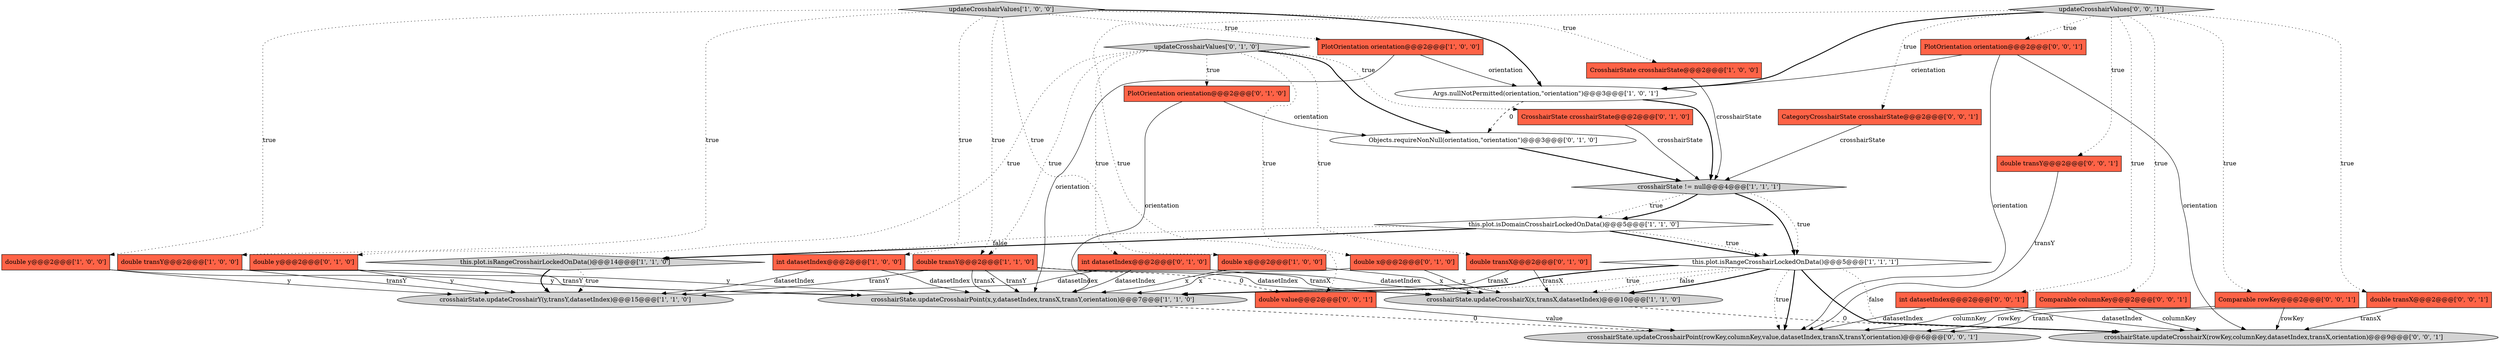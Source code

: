 digraph {
13 [style = filled, label = "crosshairState.updateCrosshairX(x,transX,datasetIndex)@@@10@@@['1', '1', '0']", fillcolor = lightgray, shape = ellipse image = "AAA0AAABBB1BBB"];
21 [style = filled, label = "Objects.requireNonNull(orientation,\"orientation\")@@@3@@@['0', '1', '0']", fillcolor = white, shape = ellipse image = "AAA1AAABBB2BBB"];
23 [style = filled, label = "double y@@@2@@@['0', '1', '0']", fillcolor = tomato, shape = box image = "AAA0AAABBB2BBB"];
26 [style = filled, label = "updateCrosshairValues['0', '0', '1']", fillcolor = lightgray, shape = diamond image = "AAA0AAABBB3BBB"];
30 [style = filled, label = "int datasetIndex@@@2@@@['0', '0', '1']", fillcolor = tomato, shape = box image = "AAA0AAABBB3BBB"];
28 [style = filled, label = "crosshairState.updateCrosshairPoint(rowKey,columnKey,value,datasetIndex,transX,transY,orientation)@@@6@@@['0', '0', '1']", fillcolor = lightgray, shape = ellipse image = "AAA0AAABBB3BBB"];
27 [style = filled, label = "Comparable columnKey@@@2@@@['0', '0', '1']", fillcolor = tomato, shape = box image = "AAA0AAABBB3BBB"];
25 [style = filled, label = "Comparable rowKey@@@2@@@['0', '0', '1']", fillcolor = tomato, shape = box image = "AAA0AAABBB3BBB"];
1 [style = filled, label = "this.plot.isDomainCrosshairLockedOnData()@@@5@@@['1', '1', '0']", fillcolor = white, shape = diamond image = "AAA0AAABBB1BBB"];
11 [style = filled, label = "double y@@@2@@@['1', '0', '0']", fillcolor = tomato, shape = box image = "AAA0AAABBB1BBB"];
15 [style = filled, label = "this.plot.isRangeCrosshairLockedOnData()@@@14@@@['1', '1', '0']", fillcolor = lightgray, shape = diamond image = "AAA0AAABBB1BBB"];
22 [style = filled, label = "updateCrosshairValues['0', '1', '0']", fillcolor = lightgray, shape = diamond image = "AAA0AAABBB2BBB"];
32 [style = filled, label = "double transX@@@2@@@['0', '0', '1']", fillcolor = tomato, shape = box image = "AAA0AAABBB3BBB"];
18 [style = filled, label = "int datasetIndex@@@2@@@['0', '1', '0']", fillcolor = tomato, shape = box image = "AAA0AAABBB2BBB"];
31 [style = filled, label = "PlotOrientation orientation@@@2@@@['0', '0', '1']", fillcolor = tomato, shape = box image = "AAA0AAABBB3BBB"];
33 [style = filled, label = "double transY@@@2@@@['0', '0', '1']", fillcolor = tomato, shape = box image = "AAA0AAABBB3BBB"];
24 [style = filled, label = "CategoryCrosshairState crosshairState@@@2@@@['0', '0', '1']", fillcolor = tomato, shape = box image = "AAA0AAABBB3BBB"];
3 [style = filled, label = "updateCrosshairValues['1', '0', '0']", fillcolor = lightgray, shape = diamond image = "AAA0AAABBB1BBB"];
5 [style = filled, label = "double transY@@@2@@@['1', '0', '0']", fillcolor = tomato, shape = box image = "AAA0AAABBB1BBB"];
7 [style = filled, label = "Args.nullNotPermitted(orientation,\"orientation\")@@@3@@@['1', '0', '1']", fillcolor = white, shape = ellipse image = "AAA0AAABBB1BBB"];
16 [style = filled, label = "double x@@@2@@@['0', '1', '0']", fillcolor = tomato, shape = box image = "AAA0AAABBB2BBB"];
12 [style = filled, label = "double transY@@@2@@@['1', '1', '0']", fillcolor = tomato, shape = box image = "AAA0AAABBB1BBB"];
19 [style = filled, label = "double transX@@@2@@@['0', '1', '0']", fillcolor = tomato, shape = box image = "AAA0AAABBB2BBB"];
6 [style = filled, label = "int datasetIndex@@@2@@@['1', '0', '0']", fillcolor = tomato, shape = box image = "AAA0AAABBB1BBB"];
14 [style = filled, label = "crosshairState.updateCrosshairY(y,transY,datasetIndex)@@@15@@@['1', '1', '0']", fillcolor = lightgray, shape = ellipse image = "AAA0AAABBB1BBB"];
10 [style = filled, label = "CrosshairState crosshairState@@@2@@@['1', '0', '0']", fillcolor = tomato, shape = box image = "AAA0AAABBB1BBB"];
34 [style = filled, label = "double value@@@2@@@['0', '0', '1']", fillcolor = tomato, shape = box image = "AAA0AAABBB3BBB"];
0 [style = filled, label = "double x@@@2@@@['1', '0', '0']", fillcolor = tomato, shape = box image = "AAA0AAABBB1BBB"];
20 [style = filled, label = "PlotOrientation orientation@@@2@@@['0', '1', '0']", fillcolor = tomato, shape = box image = "AAA0AAABBB2BBB"];
2 [style = filled, label = "PlotOrientation orientation@@@2@@@['1', '0', '0']", fillcolor = tomato, shape = box image = "AAA0AAABBB1BBB"];
29 [style = filled, label = "crosshairState.updateCrosshairX(rowKey,columnKey,datasetIndex,transX,orientation)@@@9@@@['0', '0', '1']", fillcolor = lightgray, shape = ellipse image = "AAA0AAABBB3BBB"];
17 [style = filled, label = "CrosshairState crosshairState@@@2@@@['0', '1', '0']", fillcolor = tomato, shape = box image = "AAA0AAABBB2BBB"];
9 [style = filled, label = "crosshairState != null@@@4@@@['1', '1', '1']", fillcolor = lightgray, shape = diamond image = "AAA0AAABBB1BBB"];
8 [style = filled, label = "crosshairState.updateCrosshairPoint(x,y,datasetIndex,transX,transY,orientation)@@@7@@@['1', '1', '0']", fillcolor = lightgray, shape = ellipse image = "AAA0AAABBB1BBB"];
4 [style = filled, label = "this.plot.isRangeCrosshairLockedOnData()@@@5@@@['1', '1', '1']", fillcolor = white, shape = diamond image = "AAA0AAABBB1BBB"];
12->8 [style = solid, label="transY"];
3->12 [style = dotted, label="true"];
11->14 [style = solid, label="y"];
19->8 [style = solid, label="transX"];
22->20 [style = dotted, label="true"];
4->8 [style = bold, label=""];
20->21 [style = solid, label="orientation"];
3->7 [style = bold, label=""];
7->21 [style = dashed, label="0"];
31->7 [style = solid, label="orientation"];
12->13 [style = solid, label="transX"];
16->13 [style = solid, label="x"];
3->6 [style = dotted, label="true"];
22->18 [style = dotted, label="true"];
31->29 [style = solid, label="orientation"];
4->28 [style = dotted, label="true"];
12->34 [style = dashed, label="0"];
12->14 [style = solid, label="transY"];
30->28 [style = solid, label="datasetIndex"];
25->29 [style = solid, label="rowKey"];
26->34 [style = dotted, label="true"];
7->9 [style = bold, label=""];
9->1 [style = dotted, label="true"];
27->29 [style = solid, label="columnKey"];
5->14 [style = solid, label="transY"];
2->7 [style = solid, label="orientation"];
11->8 [style = solid, label="y"];
23->14 [style = solid, label="y"];
30->29 [style = solid, label="datasetIndex"];
4->29 [style = dotted, label="false"];
3->11 [style = dotted, label="true"];
1->15 [style = bold, label=""];
1->4 [style = bold, label=""];
18->13 [style = solid, label="datasetIndex"];
16->8 [style = solid, label="x"];
22->21 [style = bold, label=""];
22->17 [style = dotted, label="true"];
32->28 [style = solid, label="transX"];
1->4 [style = dotted, label="true"];
8->28 [style = dashed, label="0"];
22->23 [style = dotted, label="true"];
10->9 [style = solid, label="crosshairState"];
9->4 [style = bold, label=""];
6->8 [style = solid, label="datasetIndex"];
6->14 [style = solid, label="datasetIndex"];
23->8 [style = solid, label="y"];
26->30 [style = dotted, label="true"];
0->8 [style = solid, label="x"];
3->10 [style = dotted, label="true"];
26->24 [style = dotted, label="true"];
0->13 [style = solid, label="x"];
27->28 [style = solid, label="columnKey"];
15->14 [style = bold, label=""];
9->4 [style = dotted, label="true"];
13->29 [style = dashed, label="0"];
31->28 [style = solid, label="orientation"];
26->33 [style = dotted, label="true"];
2->8 [style = solid, label="orientation"];
4->13 [style = bold, label=""];
26->32 [style = dotted, label="true"];
21->9 [style = bold, label=""];
22->12 [style = dotted, label="true"];
15->14 [style = dotted, label="true"];
17->9 [style = solid, label="crosshairState"];
1->15 [style = dotted, label="false"];
25->28 [style = solid, label="rowKey"];
22->19 [style = dotted, label="true"];
22->16 [style = dotted, label="true"];
26->25 [style = dotted, label="true"];
18->8 [style = solid, label="datasetIndex"];
34->28 [style = solid, label="value"];
6->13 [style = solid, label="datasetIndex"];
32->29 [style = solid, label="transX"];
4->8 [style = dotted, label="true"];
3->0 [style = dotted, label="true"];
5->8 [style = solid, label="transY"];
18->14 [style = solid, label="datasetIndex"];
4->28 [style = bold, label=""];
19->13 [style = solid, label="transX"];
4->13 [style = dotted, label="false"];
12->8 [style = solid, label="transX"];
24->9 [style = solid, label="crosshairState"];
3->2 [style = dotted, label="true"];
20->8 [style = solid, label="orientation"];
26->7 [style = bold, label=""];
26->27 [style = dotted, label="true"];
4->29 [style = bold, label=""];
33->28 [style = solid, label="transY"];
9->1 [style = bold, label=""];
3->5 [style = dotted, label="true"];
26->31 [style = dotted, label="true"];
}
